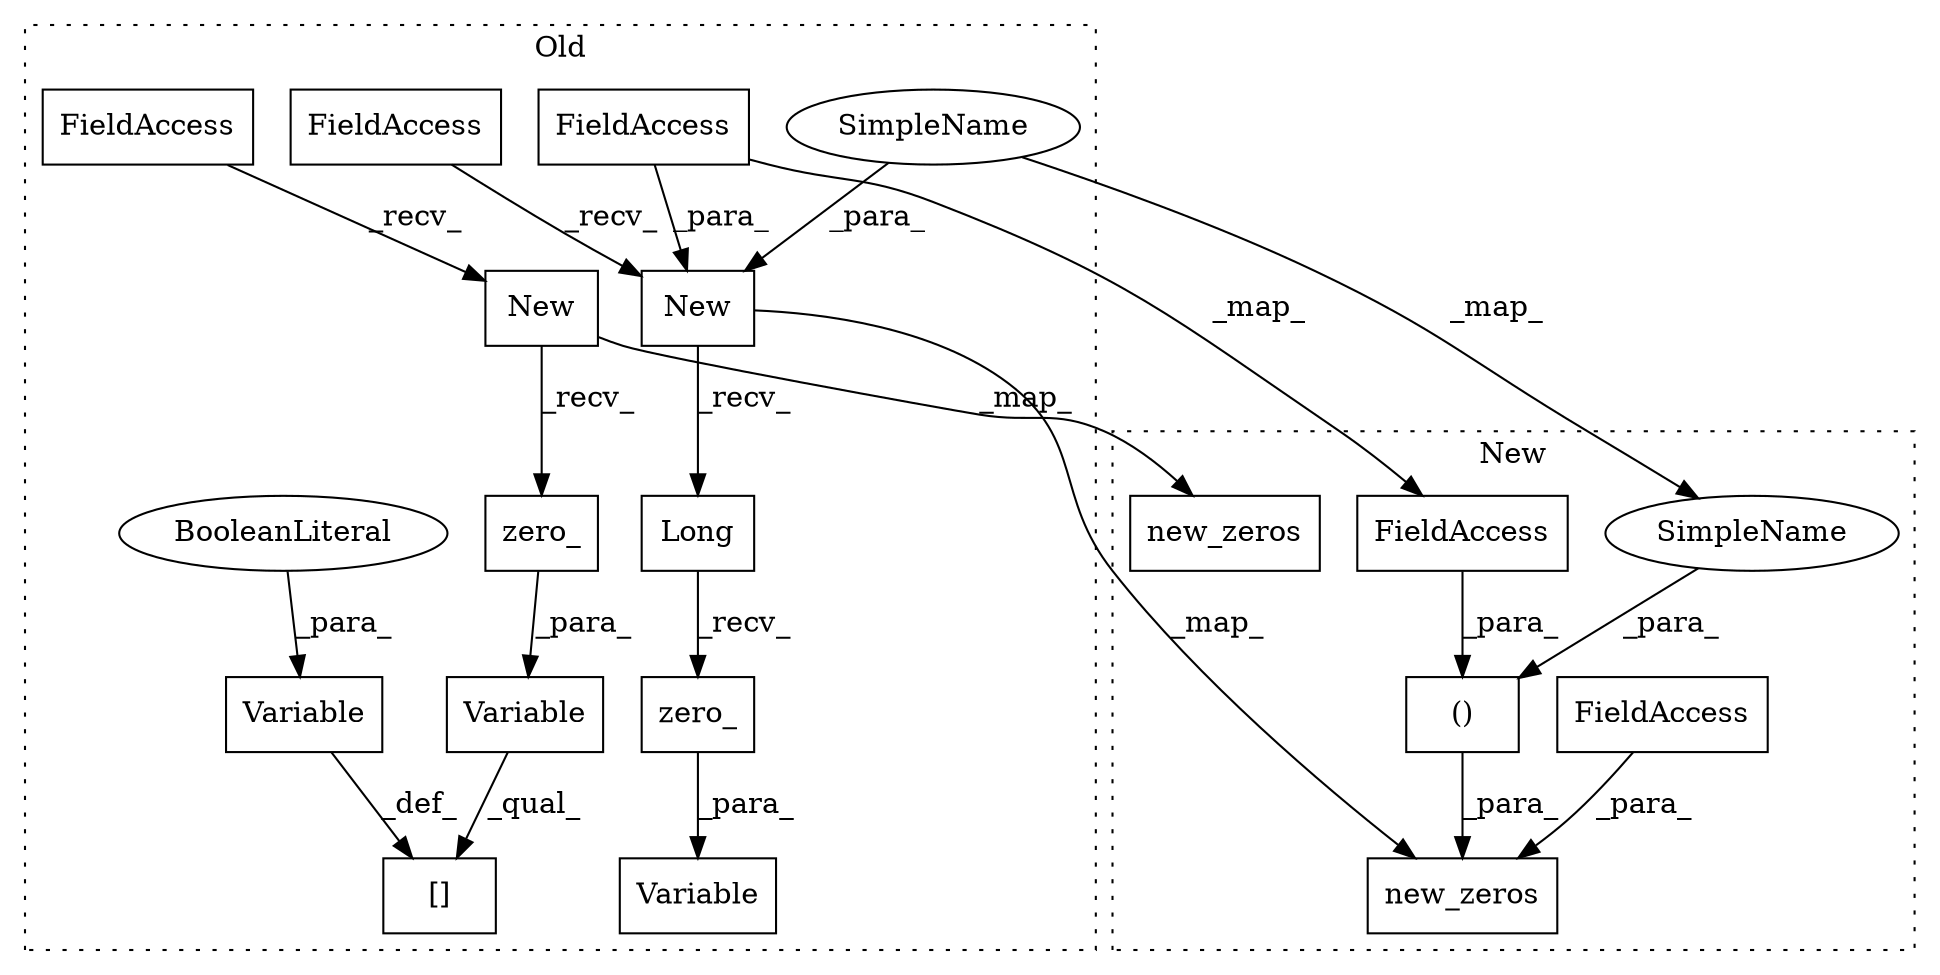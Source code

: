 digraph G {
subgraph cluster0 {
1 [label="New" a="32" s="9285,9315" l="4,1" shape="box"];
3 [label="zero_" a="32" s="9324" l="7" shape="box"];
4 [label="Variable" a="32" s="9259,9331" l="9,1" shape="box"];
5 [label="FieldAccess" a="22" s="9268" l="16" shape="box"];
7 [label="Long" a="32" s="9317" l="6" shape="box"];
10 [label="New" a="32" s="9376,9406" l="4,1" shape="box"];
11 [label="zero_" a="32" s="9408" l="7" shape="box"];
12 [label="[]" a="2" s="10441,10498" l="21,2" shape="box"];
13 [label="Variable" a="32" s="10015,10032" l="9,1" shape="box"];
14 [label="FieldAccess" a="22" s="9359" l="16" shape="box"];
15 [label="Variable" a="32" s="9350,9415" l="9,1" shape="box"];
16 [label="BooleanLiteral" a="9" s="10027" l="5" shape="ellipse"];
17 [label="FieldAccess" a="22" s="9300" l="15" shape="box"];
19 [label="SimpleName" a="42" s="9289" l="10" shape="ellipse"];
label = "Old";
style="dotted";
}
subgraph cluster1 {
2 [label="new_zeros" a="32" s="9181,9246" l="15,1" shape="box"];
6 [label="FieldAccess" a="22" s="9236" l="10" shape="box"];
8 [label="()" a="106" s="9196" l="38" shape="box"];
9 [label="new_zeros" a="32" s="9277,9313" l="10,1" shape="box"];
18 [label="FieldAccess" a="22" s="9219" l="15" shape="box"];
20 [label="SimpleName" a="42" s="9196" l="10" shape="ellipse"];
label = "New";
style="dotted";
}
1 -> 2 [label="_map_"];
1 -> 7 [label="_recv_"];
3 -> 4 [label="_para_"];
5 -> 1 [label="_recv_"];
6 -> 2 [label="_para_"];
7 -> 3 [label="_recv_"];
8 -> 2 [label="_para_"];
10 -> 9 [label="_map_"];
10 -> 11 [label="_recv_"];
11 -> 15 [label="_para_"];
13 -> 12 [label="_def_"];
14 -> 10 [label="_recv_"];
15 -> 12 [label="_qual_"];
16 -> 13 [label="_para_"];
17 -> 1 [label="_para_"];
17 -> 18 [label="_map_"];
18 -> 8 [label="_para_"];
19 -> 20 [label="_map_"];
19 -> 1 [label="_para_"];
20 -> 8 [label="_para_"];
}